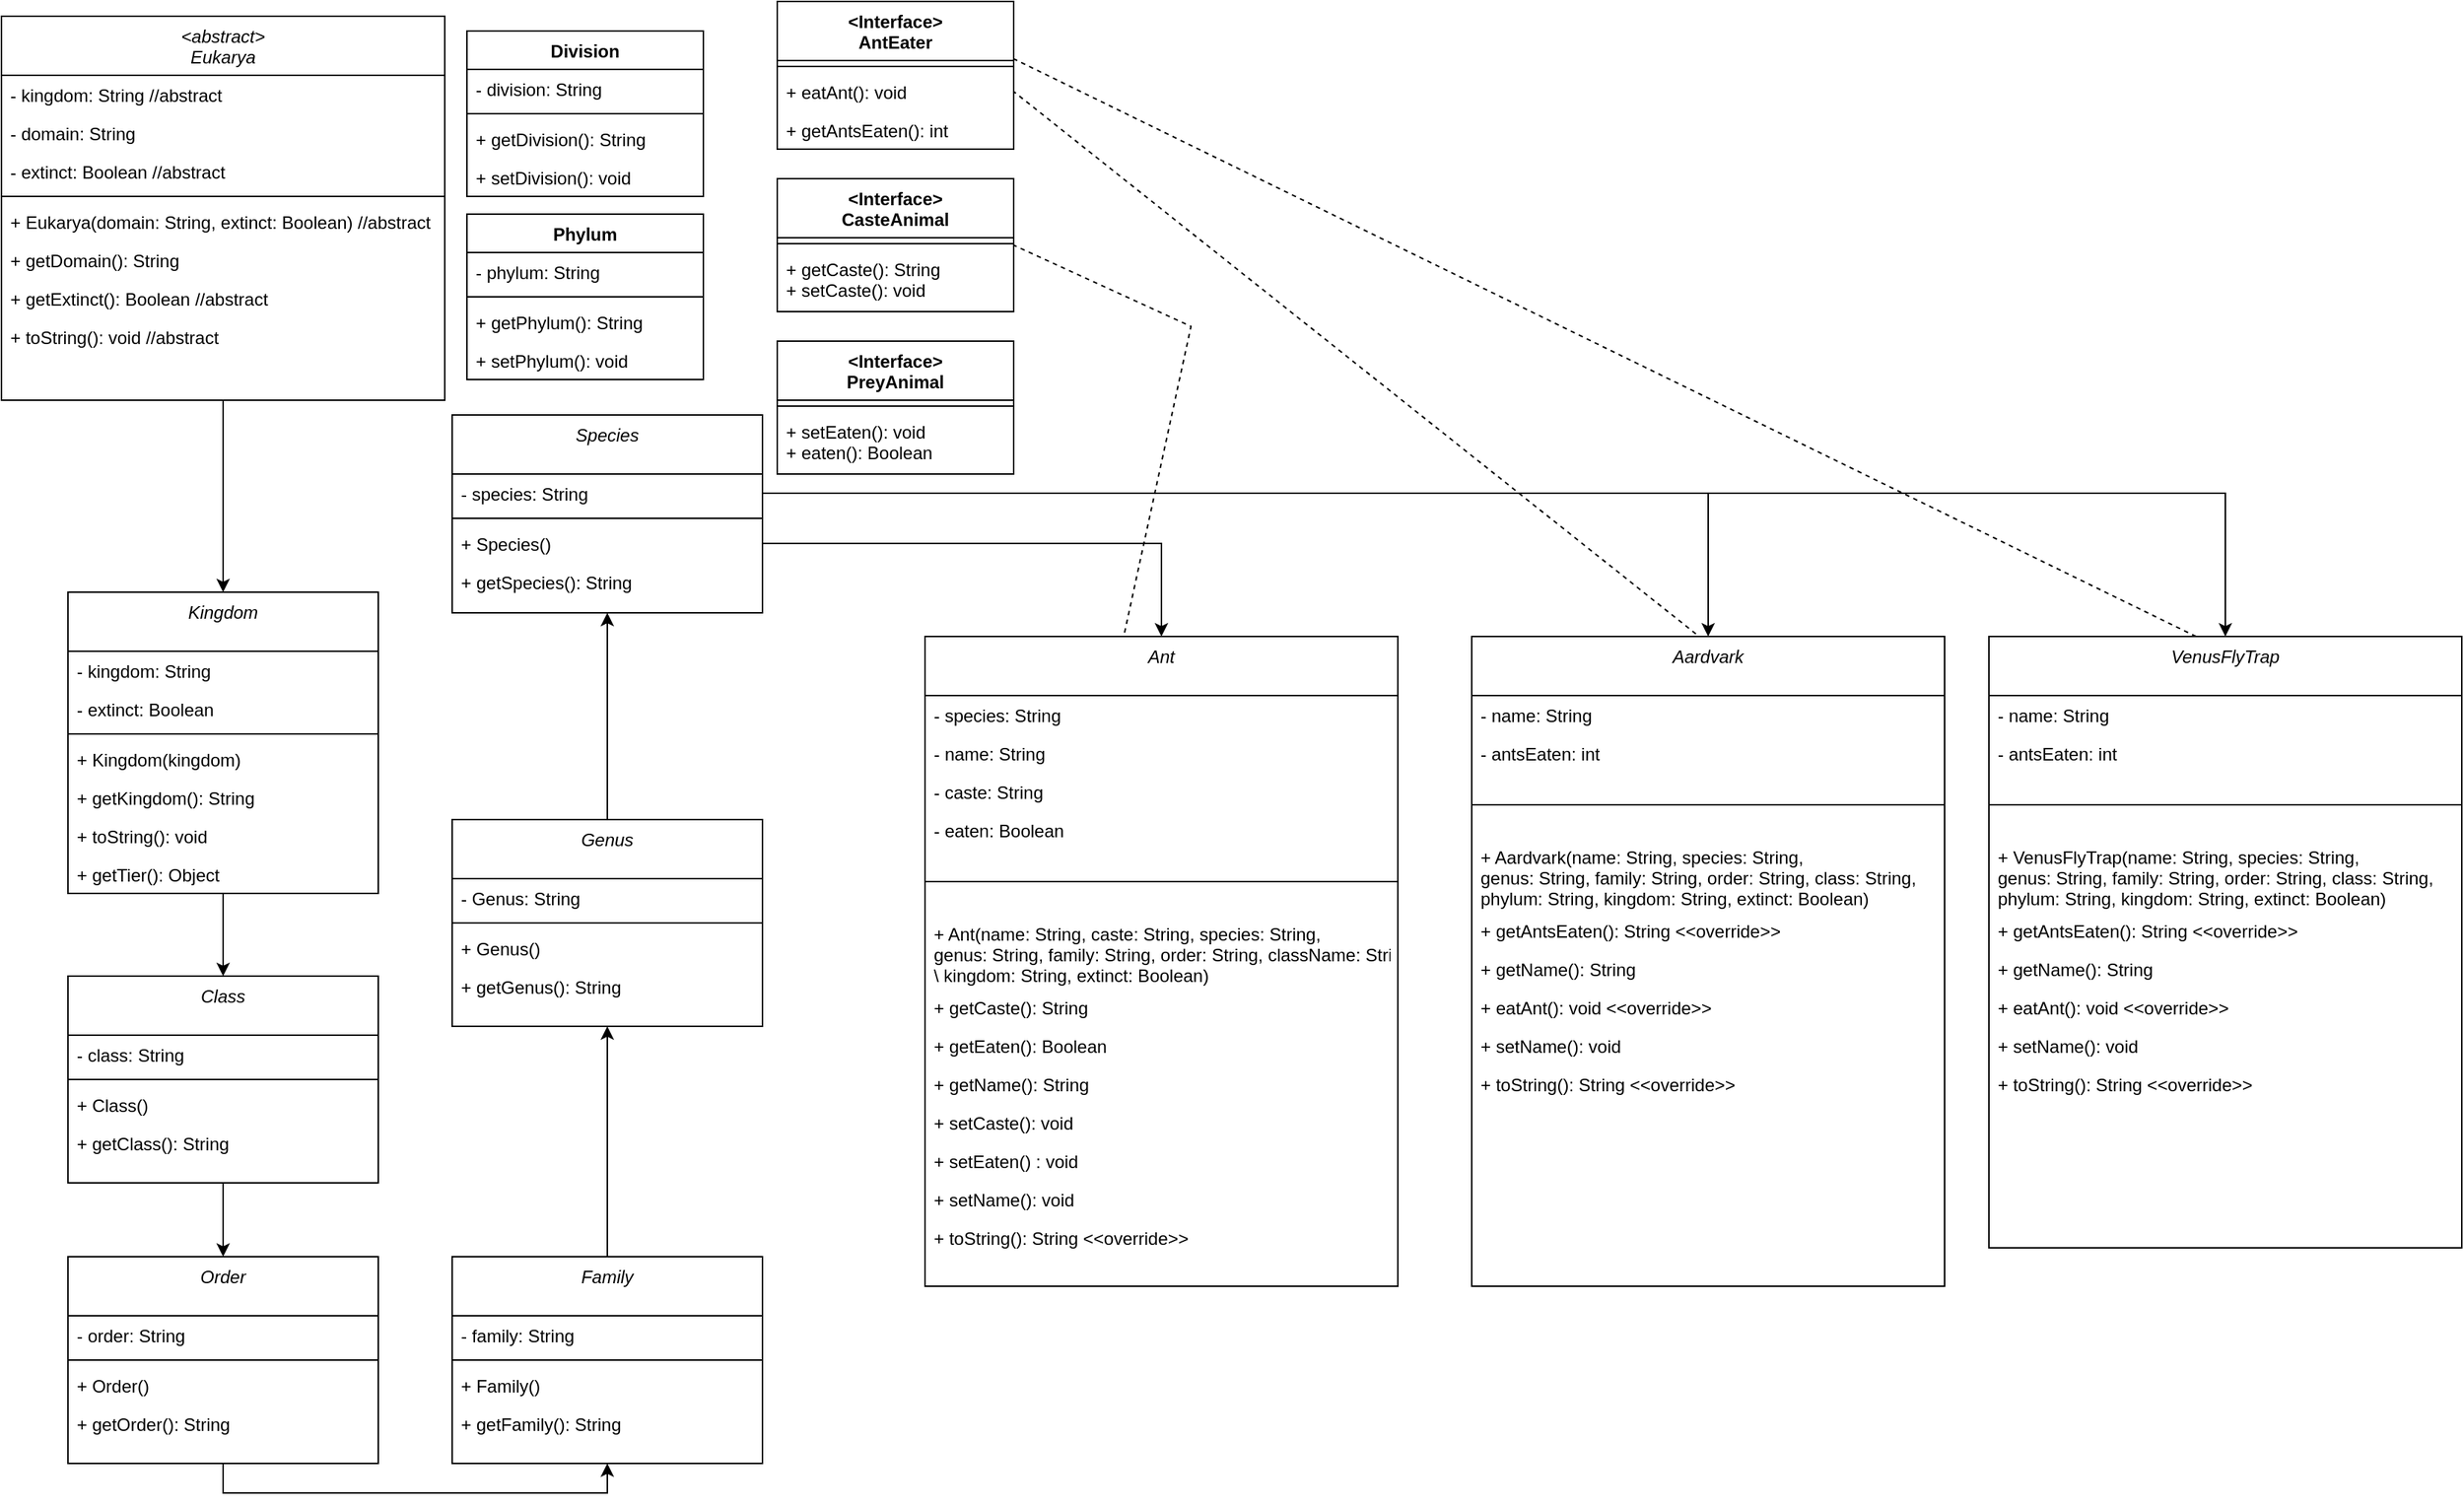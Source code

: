 <mxfile version="24.7.8">
  <diagram id="C5RBs43oDa-KdzZeNtuy" name="Page-1">
    <mxGraphModel dx="2369" dy="1069" grid="1" gridSize="1" guides="1" tooltips="1" connect="1" arrows="1" fold="1" page="1" pageScale="1" pageWidth="827" pageHeight="1169" math="0" shadow="0">
      <root>
        <mxCell id="WIyWlLk6GJQsqaUBKTNV-0" />
        <mxCell id="WIyWlLk6GJQsqaUBKTNV-1" parent="WIyWlLk6GJQsqaUBKTNV-0" />
        <mxCell id="qfs21I6iocScvUOpKB2_-18" style="edgeStyle=orthogonalEdgeStyle;rounded=0;orthogonalLoop=1;jettySize=auto;html=1;exitX=0.5;exitY=1;exitDx=0;exitDy=0;" parent="WIyWlLk6GJQsqaUBKTNV-1" source="zkfFHV4jXpPFQw0GAbJ--0" target="qfs21I6iocScvUOpKB2_-11" edge="1">
          <mxGeometry relative="1" as="geometry" />
        </mxCell>
        <mxCell id="zkfFHV4jXpPFQw0GAbJ--0" value="&lt;abstract&gt;&#xa;Eukarya" style="swimlane;fontStyle=2;align=center;verticalAlign=top;childLayout=stackLayout;horizontal=1;startSize=40;horizontalStack=0;resizeParent=1;resizeLast=0;collapsible=1;marginBottom=0;rounded=0;shadow=0;strokeWidth=1;" parent="WIyWlLk6GJQsqaUBKTNV-1" vertex="1">
          <mxGeometry x="175" y="70" width="300" height="260" as="geometry">
            <mxRectangle x="230" y="140" width="160" height="26" as="alternateBounds" />
          </mxGeometry>
        </mxCell>
        <mxCell id="zkfFHV4jXpPFQw0GAbJ--1" value="- kingdom: String //abstract" style="text;align=left;verticalAlign=top;spacingLeft=4;spacingRight=4;overflow=hidden;rotatable=0;points=[[0,0.5],[1,0.5]];portConstraint=eastwest;" parent="zkfFHV4jXpPFQw0GAbJ--0" vertex="1">
          <mxGeometry y="40" width="300" height="26" as="geometry" />
        </mxCell>
        <mxCell id="zkfFHV4jXpPFQw0GAbJ--2" value="- domain: String " style="text;align=left;verticalAlign=top;spacingLeft=4;spacingRight=4;overflow=hidden;rotatable=0;points=[[0,0.5],[1,0.5]];portConstraint=eastwest;rounded=0;shadow=0;html=0;" parent="zkfFHV4jXpPFQw0GAbJ--0" vertex="1">
          <mxGeometry y="66" width="300" height="26" as="geometry" />
        </mxCell>
        <mxCell id="qfs21I6iocScvUOpKB2_-19" value="- extinct: Boolean //abstract" style="text;align=left;verticalAlign=top;spacingLeft=4;spacingRight=4;overflow=hidden;rotatable=0;points=[[0,0.5],[1,0.5]];portConstraint=eastwest;rounded=0;shadow=0;html=0;" parent="zkfFHV4jXpPFQw0GAbJ--0" vertex="1">
          <mxGeometry y="92" width="300" height="26" as="geometry" />
        </mxCell>
        <mxCell id="zkfFHV4jXpPFQw0GAbJ--4" value="" style="line;html=1;strokeWidth=1;align=left;verticalAlign=middle;spacingTop=-1;spacingLeft=3;spacingRight=3;rotatable=0;labelPosition=right;points=[];portConstraint=eastwest;" parent="zkfFHV4jXpPFQw0GAbJ--0" vertex="1">
          <mxGeometry y="118" width="300" height="8" as="geometry" />
        </mxCell>
        <mxCell id="zkfFHV4jXpPFQw0GAbJ--5" value="+ Eukarya(domain: String, extinct: Boolean) //abstract" style="text;align=left;verticalAlign=top;spacingLeft=4;spacingRight=4;overflow=hidden;rotatable=0;points=[[0,0.5],[1,0.5]];portConstraint=eastwest;" parent="zkfFHV4jXpPFQw0GAbJ--0" vertex="1">
          <mxGeometry y="126" width="300" height="26" as="geometry" />
        </mxCell>
        <mxCell id="qfs21I6iocScvUOpKB2_-5" value="+ getDomain(): String" style="text;align=left;verticalAlign=top;spacingLeft=4;spacingRight=4;overflow=hidden;rotatable=0;points=[[0,0.5],[1,0.5]];portConstraint=eastwest;" parent="zkfFHV4jXpPFQw0GAbJ--0" vertex="1">
          <mxGeometry y="152" width="300" height="26" as="geometry" />
        </mxCell>
        <mxCell id="qfs21I6iocScvUOpKB2_-20" value="+ getExtinct(): Boolean //abstract" style="text;align=left;verticalAlign=top;spacingLeft=4;spacingRight=4;overflow=hidden;rotatable=0;points=[[0,0.5],[1,0.5]];portConstraint=eastwest;" parent="zkfFHV4jXpPFQw0GAbJ--0" vertex="1">
          <mxGeometry y="178" width="300" height="26" as="geometry" />
        </mxCell>
        <mxCell id="qfs21I6iocScvUOpKB2_-21" value="+ toString(): void //abstract" style="text;align=left;verticalAlign=top;spacingLeft=4;spacingRight=4;overflow=hidden;rotatable=0;points=[[0,0.5],[1,0.5]];portConstraint=eastwest;" parent="zkfFHV4jXpPFQw0GAbJ--0" vertex="1">
          <mxGeometry y="204" width="300" height="26" as="geometry" />
        </mxCell>
        <mxCell id="qfs21I6iocScvUOpKB2_-0" value="Division" style="swimlane;fontStyle=1;align=center;verticalAlign=top;childLayout=stackLayout;horizontal=1;startSize=26;horizontalStack=0;resizeParent=1;resizeParentMax=0;resizeLast=0;collapsible=1;marginBottom=0;whiteSpace=wrap;html=1;" parent="WIyWlLk6GJQsqaUBKTNV-1" vertex="1">
          <mxGeometry x="490" y="80" width="160" height="112" as="geometry" />
        </mxCell>
        <mxCell id="qfs21I6iocScvUOpKB2_-1" value="- division: String" style="text;strokeColor=none;fillColor=none;align=left;verticalAlign=top;spacingLeft=4;spacingRight=4;overflow=hidden;rotatable=0;points=[[0,0.5],[1,0.5]];portConstraint=eastwest;whiteSpace=wrap;html=1;" parent="qfs21I6iocScvUOpKB2_-0" vertex="1">
          <mxGeometry y="26" width="160" height="26" as="geometry" />
        </mxCell>
        <mxCell id="qfs21I6iocScvUOpKB2_-2" value="" style="line;strokeWidth=1;fillColor=none;align=left;verticalAlign=middle;spacingTop=-1;spacingLeft=3;spacingRight=3;rotatable=0;labelPosition=right;points=[];portConstraint=eastwest;strokeColor=inherit;" parent="qfs21I6iocScvUOpKB2_-0" vertex="1">
          <mxGeometry y="52" width="160" height="8" as="geometry" />
        </mxCell>
        <mxCell id="qfs21I6iocScvUOpKB2_-3" value="+ getDivision(): String" style="text;strokeColor=none;fillColor=none;align=left;verticalAlign=top;spacingLeft=4;spacingRight=4;overflow=hidden;rotatable=0;points=[[0,0.5],[1,0.5]];portConstraint=eastwest;whiteSpace=wrap;html=1;" parent="qfs21I6iocScvUOpKB2_-0" vertex="1">
          <mxGeometry y="60" width="160" height="26" as="geometry" />
        </mxCell>
        <mxCell id="vSyH-KOjTN5N9mYft-qb-4" value="+ setDivision(): void" style="text;strokeColor=none;fillColor=none;align=left;verticalAlign=top;spacingLeft=4;spacingRight=4;overflow=hidden;rotatable=0;points=[[0,0.5],[1,0.5]];portConstraint=eastwest;whiteSpace=wrap;html=1;" vertex="1" parent="qfs21I6iocScvUOpKB2_-0">
          <mxGeometry y="86" width="160" height="26" as="geometry" />
        </mxCell>
        <mxCell id="qfs21I6iocScvUOpKB2_-6" value="Phylum" style="swimlane;fontStyle=1;align=center;verticalAlign=top;childLayout=stackLayout;horizontal=1;startSize=26;horizontalStack=0;resizeParent=1;resizeParentMax=0;resizeLast=0;collapsible=1;marginBottom=0;whiteSpace=wrap;html=1;" parent="WIyWlLk6GJQsqaUBKTNV-1" vertex="1">
          <mxGeometry x="490" y="204" width="160" height="112" as="geometry" />
        </mxCell>
        <mxCell id="qfs21I6iocScvUOpKB2_-7" value="- phylum: String" style="text;strokeColor=none;fillColor=none;align=left;verticalAlign=top;spacingLeft=4;spacingRight=4;overflow=hidden;rotatable=0;points=[[0,0.5],[1,0.5]];portConstraint=eastwest;whiteSpace=wrap;html=1;" parent="qfs21I6iocScvUOpKB2_-6" vertex="1">
          <mxGeometry y="26" width="160" height="26" as="geometry" />
        </mxCell>
        <mxCell id="qfs21I6iocScvUOpKB2_-8" value="" style="line;strokeWidth=1;fillColor=none;align=left;verticalAlign=middle;spacingTop=-1;spacingLeft=3;spacingRight=3;rotatable=0;labelPosition=right;points=[];portConstraint=eastwest;strokeColor=inherit;" parent="qfs21I6iocScvUOpKB2_-6" vertex="1">
          <mxGeometry y="52" width="160" height="8" as="geometry" />
        </mxCell>
        <mxCell id="qfs21I6iocScvUOpKB2_-9" value="+ getPhylum(): String" style="text;strokeColor=none;fillColor=none;align=left;verticalAlign=top;spacingLeft=4;spacingRight=4;overflow=hidden;rotatable=0;points=[[0,0.5],[1,0.5]];portConstraint=eastwest;whiteSpace=wrap;html=1;" parent="qfs21I6iocScvUOpKB2_-6" vertex="1">
          <mxGeometry y="60" width="160" height="26" as="geometry" />
        </mxCell>
        <mxCell id="vSyH-KOjTN5N9mYft-qb-5" value="+ setPhylum(): void" style="text;strokeColor=none;fillColor=none;align=left;verticalAlign=top;spacingLeft=4;spacingRight=4;overflow=hidden;rotatable=0;points=[[0,0.5],[1,0.5]];portConstraint=eastwest;whiteSpace=wrap;html=1;" vertex="1" parent="qfs21I6iocScvUOpKB2_-6">
          <mxGeometry y="86" width="160" height="26" as="geometry" />
        </mxCell>
        <mxCell id="qfs21I6iocScvUOpKB2_-141" style="edgeStyle=orthogonalEdgeStyle;rounded=0;orthogonalLoop=1;jettySize=auto;html=1;" parent="WIyWlLk6GJQsqaUBKTNV-1" source="qfs21I6iocScvUOpKB2_-11" target="qfs21I6iocScvUOpKB2_-32" edge="1">
          <mxGeometry relative="1" as="geometry" />
        </mxCell>
        <mxCell id="qfs21I6iocScvUOpKB2_-11" value="Kingdom" style="swimlane;fontStyle=2;align=center;verticalAlign=top;childLayout=stackLayout;horizontal=1;startSize=40;horizontalStack=0;resizeParent=1;resizeLast=0;collapsible=1;marginBottom=0;rounded=0;shadow=0;strokeWidth=1;" parent="WIyWlLk6GJQsqaUBKTNV-1" vertex="1">
          <mxGeometry x="220" y="460" width="210" height="204" as="geometry">
            <mxRectangle x="230" y="140" width="160" height="26" as="alternateBounds" />
          </mxGeometry>
        </mxCell>
        <mxCell id="qfs21I6iocScvUOpKB2_-12" value="- kingdom: String" style="text;align=left;verticalAlign=top;spacingLeft=4;spacingRight=4;overflow=hidden;rotatable=0;points=[[0,0.5],[1,0.5]];portConstraint=eastwest;" parent="qfs21I6iocScvUOpKB2_-11" vertex="1">
          <mxGeometry y="40" width="210" height="26" as="geometry" />
        </mxCell>
        <mxCell id="qfs21I6iocScvUOpKB2_-13" value="- extinct: Boolean" style="text;align=left;verticalAlign=top;spacingLeft=4;spacingRight=4;overflow=hidden;rotatable=0;points=[[0,0.5],[1,0.5]];portConstraint=eastwest;rounded=0;shadow=0;html=0;" parent="qfs21I6iocScvUOpKB2_-11" vertex="1">
          <mxGeometry y="66" width="210" height="26" as="geometry" />
        </mxCell>
        <mxCell id="qfs21I6iocScvUOpKB2_-14" value="" style="line;html=1;strokeWidth=1;align=left;verticalAlign=middle;spacingTop=-1;spacingLeft=3;spacingRight=3;rotatable=0;labelPosition=right;points=[];portConstraint=eastwest;" parent="qfs21I6iocScvUOpKB2_-11" vertex="1">
          <mxGeometry y="92" width="210" height="8" as="geometry" />
        </mxCell>
        <mxCell id="qfs21I6iocScvUOpKB2_-15" value="+ Kingdom(kingdom)" style="text;align=left;verticalAlign=top;spacingLeft=4;spacingRight=4;overflow=hidden;rotatable=0;points=[[0,0.5],[1,0.5]];portConstraint=eastwest;" parent="qfs21I6iocScvUOpKB2_-11" vertex="1">
          <mxGeometry y="100" width="210" height="26" as="geometry" />
        </mxCell>
        <mxCell id="qfs21I6iocScvUOpKB2_-16" value="+ getKingdom(): String " style="text;align=left;verticalAlign=top;spacingLeft=4;spacingRight=4;overflow=hidden;rotatable=0;points=[[0,0.5],[1,0.5]];portConstraint=eastwest;" parent="qfs21I6iocScvUOpKB2_-11" vertex="1">
          <mxGeometry y="126" width="210" height="26" as="geometry" />
        </mxCell>
        <mxCell id="qfs21I6iocScvUOpKB2_-22" value="+ toString(): void " style="text;align=left;verticalAlign=top;spacingLeft=4;spacingRight=4;overflow=hidden;rotatable=0;points=[[0,0.5],[1,0.5]];portConstraint=eastwest;" parent="qfs21I6iocScvUOpKB2_-11" vertex="1">
          <mxGeometry y="152" width="210" height="26" as="geometry" />
        </mxCell>
        <mxCell id="vSyH-KOjTN5N9mYft-qb-3" value="+ getTier(): Object" style="text;align=left;verticalAlign=top;spacingLeft=4;spacingRight=4;overflow=hidden;rotatable=0;points=[[0,0.5],[1,0.5]];portConstraint=eastwest;" vertex="1" parent="qfs21I6iocScvUOpKB2_-11">
          <mxGeometry y="178" width="210" height="26" as="geometry" />
        </mxCell>
        <mxCell id="qfs21I6iocScvUOpKB2_-142" style="edgeStyle=orthogonalEdgeStyle;rounded=0;orthogonalLoop=1;jettySize=auto;html=1;" parent="WIyWlLk6GJQsqaUBKTNV-1" source="qfs21I6iocScvUOpKB2_-32" target="qfs21I6iocScvUOpKB2_-38" edge="1">
          <mxGeometry relative="1" as="geometry" />
        </mxCell>
        <mxCell id="qfs21I6iocScvUOpKB2_-32" value="Class" style="swimlane;fontStyle=2;align=center;verticalAlign=top;childLayout=stackLayout;horizontal=1;startSize=40;horizontalStack=0;resizeParent=1;resizeLast=0;collapsible=1;marginBottom=0;rounded=0;shadow=0;strokeWidth=1;" parent="WIyWlLk6GJQsqaUBKTNV-1" vertex="1">
          <mxGeometry x="220" y="720" width="210" height="140" as="geometry">
            <mxRectangle x="230" y="140" width="160" height="26" as="alternateBounds" />
          </mxGeometry>
        </mxCell>
        <mxCell id="qfs21I6iocScvUOpKB2_-33" value="- class: String" style="text;align=left;verticalAlign=top;spacingLeft=4;spacingRight=4;overflow=hidden;rotatable=0;points=[[0,0.5],[1,0.5]];portConstraint=eastwest;" parent="qfs21I6iocScvUOpKB2_-32" vertex="1">
          <mxGeometry y="40" width="210" height="26" as="geometry" />
        </mxCell>
        <mxCell id="qfs21I6iocScvUOpKB2_-34" value="" style="line;html=1;strokeWidth=1;align=left;verticalAlign=middle;spacingTop=-1;spacingLeft=3;spacingRight=3;rotatable=0;labelPosition=right;points=[];portConstraint=eastwest;" parent="qfs21I6iocScvUOpKB2_-32" vertex="1">
          <mxGeometry y="66" width="210" height="8" as="geometry" />
        </mxCell>
        <mxCell id="qfs21I6iocScvUOpKB2_-35" value="+ Class()" style="text;align=left;verticalAlign=top;spacingLeft=4;spacingRight=4;overflow=hidden;rotatable=0;points=[[0,0.5],[1,0.5]];portConstraint=eastwest;" parent="qfs21I6iocScvUOpKB2_-32" vertex="1">
          <mxGeometry y="74" width="210" height="26" as="geometry" />
        </mxCell>
        <mxCell id="qfs21I6iocScvUOpKB2_-36" value="+ getClass(): String " style="text;align=left;verticalAlign=top;spacingLeft=4;spacingRight=4;overflow=hidden;rotatable=0;points=[[0,0.5],[1,0.5]];portConstraint=eastwest;" parent="qfs21I6iocScvUOpKB2_-32" vertex="1">
          <mxGeometry y="100" width="210" height="26" as="geometry" />
        </mxCell>
        <mxCell id="qfs21I6iocScvUOpKB2_-143" style="edgeStyle=orthogonalEdgeStyle;rounded=0;orthogonalLoop=1;jettySize=auto;html=1;entryX=0.5;entryY=1;entryDx=0;entryDy=0;" parent="WIyWlLk6GJQsqaUBKTNV-1" source="qfs21I6iocScvUOpKB2_-38" target="qfs21I6iocScvUOpKB2_-44" edge="1">
          <mxGeometry relative="1" as="geometry">
            <Array as="points">
              <mxPoint x="325" y="1070" />
              <mxPoint x="585" y="1070" />
            </Array>
          </mxGeometry>
        </mxCell>
        <mxCell id="qfs21I6iocScvUOpKB2_-38" value="Order" style="swimlane;fontStyle=2;align=center;verticalAlign=top;childLayout=stackLayout;horizontal=1;startSize=40;horizontalStack=0;resizeParent=1;resizeLast=0;collapsible=1;marginBottom=0;rounded=0;shadow=0;strokeWidth=1;" parent="WIyWlLk6GJQsqaUBKTNV-1" vertex="1">
          <mxGeometry x="220" y="910" width="210" height="140" as="geometry">
            <mxRectangle x="230" y="140" width="160" height="26" as="alternateBounds" />
          </mxGeometry>
        </mxCell>
        <mxCell id="qfs21I6iocScvUOpKB2_-39" value="- order: String" style="text;align=left;verticalAlign=top;spacingLeft=4;spacingRight=4;overflow=hidden;rotatable=0;points=[[0,0.5],[1,0.5]];portConstraint=eastwest;" parent="qfs21I6iocScvUOpKB2_-38" vertex="1">
          <mxGeometry y="40" width="210" height="26" as="geometry" />
        </mxCell>
        <mxCell id="qfs21I6iocScvUOpKB2_-40" value="" style="line;html=1;strokeWidth=1;align=left;verticalAlign=middle;spacingTop=-1;spacingLeft=3;spacingRight=3;rotatable=0;labelPosition=right;points=[];portConstraint=eastwest;" parent="qfs21I6iocScvUOpKB2_-38" vertex="1">
          <mxGeometry y="66" width="210" height="8" as="geometry" />
        </mxCell>
        <mxCell id="qfs21I6iocScvUOpKB2_-41" value="+ Order()" style="text;align=left;verticalAlign=top;spacingLeft=4;spacingRight=4;overflow=hidden;rotatable=0;points=[[0,0.5],[1,0.5]];portConstraint=eastwest;" parent="qfs21I6iocScvUOpKB2_-38" vertex="1">
          <mxGeometry y="74" width="210" height="26" as="geometry" />
        </mxCell>
        <mxCell id="qfs21I6iocScvUOpKB2_-42" value="+ getOrder(): String " style="text;align=left;verticalAlign=top;spacingLeft=4;spacingRight=4;overflow=hidden;rotatable=0;points=[[0,0.5],[1,0.5]];portConstraint=eastwest;" parent="qfs21I6iocScvUOpKB2_-38" vertex="1">
          <mxGeometry y="100" width="210" height="26" as="geometry" />
        </mxCell>
        <mxCell id="qfs21I6iocScvUOpKB2_-66" style="edgeStyle=orthogonalEdgeStyle;rounded=0;orthogonalLoop=1;jettySize=auto;html=1;entryX=0.5;entryY=1;entryDx=0;entryDy=0;" parent="WIyWlLk6GJQsqaUBKTNV-1" source="qfs21I6iocScvUOpKB2_-44" target="qfs21I6iocScvUOpKB2_-50" edge="1">
          <mxGeometry relative="1" as="geometry" />
        </mxCell>
        <mxCell id="qfs21I6iocScvUOpKB2_-44" value="Family" style="swimlane;fontStyle=2;align=center;verticalAlign=top;childLayout=stackLayout;horizontal=1;startSize=40;horizontalStack=0;resizeParent=1;resizeLast=0;collapsible=1;marginBottom=0;rounded=0;shadow=0;strokeWidth=1;" parent="WIyWlLk6GJQsqaUBKTNV-1" vertex="1">
          <mxGeometry x="480" y="910" width="210" height="140" as="geometry">
            <mxRectangle x="230" y="140" width="160" height="26" as="alternateBounds" />
          </mxGeometry>
        </mxCell>
        <mxCell id="qfs21I6iocScvUOpKB2_-45" value="- family: String" style="text;align=left;verticalAlign=top;spacingLeft=4;spacingRight=4;overflow=hidden;rotatable=0;points=[[0,0.5],[1,0.5]];portConstraint=eastwest;" parent="qfs21I6iocScvUOpKB2_-44" vertex="1">
          <mxGeometry y="40" width="210" height="26" as="geometry" />
        </mxCell>
        <mxCell id="qfs21I6iocScvUOpKB2_-46" value="" style="line;html=1;strokeWidth=1;align=left;verticalAlign=middle;spacingTop=-1;spacingLeft=3;spacingRight=3;rotatable=0;labelPosition=right;points=[];portConstraint=eastwest;" parent="qfs21I6iocScvUOpKB2_-44" vertex="1">
          <mxGeometry y="66" width="210" height="8" as="geometry" />
        </mxCell>
        <mxCell id="qfs21I6iocScvUOpKB2_-47" value="+ Family()" style="text;align=left;verticalAlign=top;spacingLeft=4;spacingRight=4;overflow=hidden;rotatable=0;points=[[0,0.5],[1,0.5]];portConstraint=eastwest;" parent="qfs21I6iocScvUOpKB2_-44" vertex="1">
          <mxGeometry y="74" width="210" height="26" as="geometry" />
        </mxCell>
        <mxCell id="qfs21I6iocScvUOpKB2_-48" value="+ getFamily(): String " style="text;align=left;verticalAlign=top;spacingLeft=4;spacingRight=4;overflow=hidden;rotatable=0;points=[[0,0.5],[1,0.5]];portConstraint=eastwest;" parent="qfs21I6iocScvUOpKB2_-44" vertex="1">
          <mxGeometry y="100" width="210" height="26" as="geometry" />
        </mxCell>
        <mxCell id="qfs21I6iocScvUOpKB2_-50" value="Genus" style="swimlane;fontStyle=2;align=center;verticalAlign=top;childLayout=stackLayout;horizontal=1;startSize=40;horizontalStack=0;resizeParent=1;resizeLast=0;collapsible=1;marginBottom=0;rounded=0;shadow=0;strokeWidth=1;" parent="WIyWlLk6GJQsqaUBKTNV-1" vertex="1">
          <mxGeometry x="480" y="614" width="210" height="140" as="geometry">
            <mxRectangle x="230" y="140" width="160" height="26" as="alternateBounds" />
          </mxGeometry>
        </mxCell>
        <mxCell id="qfs21I6iocScvUOpKB2_-51" value="- Genus: String" style="text;align=left;verticalAlign=top;spacingLeft=4;spacingRight=4;overflow=hidden;rotatable=0;points=[[0,0.5],[1,0.5]];portConstraint=eastwest;" parent="qfs21I6iocScvUOpKB2_-50" vertex="1">
          <mxGeometry y="40" width="210" height="26" as="geometry" />
        </mxCell>
        <mxCell id="qfs21I6iocScvUOpKB2_-52" value="" style="line;html=1;strokeWidth=1;align=left;verticalAlign=middle;spacingTop=-1;spacingLeft=3;spacingRight=3;rotatable=0;labelPosition=right;points=[];portConstraint=eastwest;" parent="qfs21I6iocScvUOpKB2_-50" vertex="1">
          <mxGeometry y="66" width="210" height="8" as="geometry" />
        </mxCell>
        <mxCell id="qfs21I6iocScvUOpKB2_-53" value="+ Genus()" style="text;align=left;verticalAlign=top;spacingLeft=4;spacingRight=4;overflow=hidden;rotatable=0;points=[[0,0.5],[1,0.5]];portConstraint=eastwest;" parent="qfs21I6iocScvUOpKB2_-50" vertex="1">
          <mxGeometry y="74" width="210" height="26" as="geometry" />
        </mxCell>
        <mxCell id="qfs21I6iocScvUOpKB2_-54" value="+ getGenus(): String " style="text;align=left;verticalAlign=top;spacingLeft=4;spacingRight=4;overflow=hidden;rotatable=0;points=[[0,0.5],[1,0.5]];portConstraint=eastwest;" parent="qfs21I6iocScvUOpKB2_-50" vertex="1">
          <mxGeometry y="100" width="210" height="26" as="geometry" />
        </mxCell>
        <mxCell id="qfs21I6iocScvUOpKB2_-56" value="Species" style="swimlane;fontStyle=2;align=center;verticalAlign=top;childLayout=stackLayout;horizontal=1;startSize=40;horizontalStack=0;resizeParent=1;resizeLast=0;collapsible=1;marginBottom=0;rounded=0;shadow=0;strokeWidth=1;" parent="WIyWlLk6GJQsqaUBKTNV-1" vertex="1">
          <mxGeometry x="480" y="340" width="210" height="134" as="geometry">
            <mxRectangle x="230" y="140" width="160" height="26" as="alternateBounds" />
          </mxGeometry>
        </mxCell>
        <mxCell id="qfs21I6iocScvUOpKB2_-57" value="- species: String" style="text;align=left;verticalAlign=top;spacingLeft=4;spacingRight=4;overflow=hidden;rotatable=0;points=[[0,0.5],[1,0.5]];portConstraint=eastwest;" parent="qfs21I6iocScvUOpKB2_-56" vertex="1">
          <mxGeometry y="40" width="210" height="26" as="geometry" />
        </mxCell>
        <mxCell id="qfs21I6iocScvUOpKB2_-58" value="" style="line;html=1;strokeWidth=1;align=left;verticalAlign=middle;spacingTop=-1;spacingLeft=3;spacingRight=3;rotatable=0;labelPosition=right;points=[];portConstraint=eastwest;" parent="qfs21I6iocScvUOpKB2_-56" vertex="1">
          <mxGeometry y="66" width="210" height="8" as="geometry" />
        </mxCell>
        <mxCell id="qfs21I6iocScvUOpKB2_-59" value="+ Species()" style="text;align=left;verticalAlign=top;spacingLeft=4;spacingRight=4;overflow=hidden;rotatable=0;points=[[0,0.5],[1,0.5]];portConstraint=eastwest;" parent="qfs21I6iocScvUOpKB2_-56" vertex="1">
          <mxGeometry y="74" width="210" height="26" as="geometry" />
        </mxCell>
        <mxCell id="qfs21I6iocScvUOpKB2_-60" value="+ getSpecies(): String " style="text;align=left;verticalAlign=top;spacingLeft=4;spacingRight=4;overflow=hidden;rotatable=0;points=[[0,0.5],[1,0.5]];portConstraint=eastwest;" parent="qfs21I6iocScvUOpKB2_-56" vertex="1">
          <mxGeometry y="100" width="210" height="26" as="geometry" />
        </mxCell>
        <mxCell id="qfs21I6iocScvUOpKB2_-68" style="edgeStyle=orthogonalEdgeStyle;rounded=0;orthogonalLoop=1;jettySize=auto;html=1;entryX=0.5;entryY=1;entryDx=0;entryDy=0;" parent="WIyWlLk6GJQsqaUBKTNV-1" source="qfs21I6iocScvUOpKB2_-50" target="qfs21I6iocScvUOpKB2_-56" edge="1">
          <mxGeometry relative="1" as="geometry">
            <mxPoint x="615.42" y="478.156" as="targetPoint" />
          </mxGeometry>
        </mxCell>
        <mxCell id="qfs21I6iocScvUOpKB2_-71" value="Ant" style="swimlane;fontStyle=2;align=center;verticalAlign=top;childLayout=stackLayout;horizontal=1;startSize=40;horizontalStack=0;resizeParent=1;resizeLast=0;collapsible=1;marginBottom=0;rounded=0;shadow=0;strokeWidth=1;" parent="WIyWlLk6GJQsqaUBKTNV-1" vertex="1">
          <mxGeometry x="800" y="490" width="320" height="440" as="geometry">
            <mxRectangle x="230" y="140" width="160" height="26" as="alternateBounds" />
          </mxGeometry>
        </mxCell>
        <mxCell id="qfs21I6iocScvUOpKB2_-72" value="- species: String" style="text;align=left;verticalAlign=top;spacingLeft=4;spacingRight=4;overflow=hidden;rotatable=0;points=[[0,0.5],[1,0.5]];portConstraint=eastwest;" parent="qfs21I6iocScvUOpKB2_-71" vertex="1">
          <mxGeometry y="40" width="320" height="26" as="geometry" />
        </mxCell>
        <mxCell id="qfs21I6iocScvUOpKB2_-90" value="- name: String" style="text;align=left;verticalAlign=top;spacingLeft=4;spacingRight=4;overflow=hidden;rotatable=0;points=[[0,0.5],[1,0.5]];portConstraint=eastwest;" parent="qfs21I6iocScvUOpKB2_-71" vertex="1">
          <mxGeometry y="66" width="320" height="26" as="geometry" />
        </mxCell>
        <mxCell id="qfs21I6iocScvUOpKB2_-99" value="- caste: String" style="text;align=left;verticalAlign=top;spacingLeft=4;spacingRight=4;overflow=hidden;rotatable=0;points=[[0,0.5],[1,0.5]];portConstraint=eastwest;" parent="qfs21I6iocScvUOpKB2_-71" vertex="1">
          <mxGeometry y="92" width="320" height="26" as="geometry" />
        </mxCell>
        <mxCell id="qfs21I6iocScvUOpKB2_-89" value="- eaten: Boolean" style="text;align=left;verticalAlign=top;spacingLeft=4;spacingRight=4;overflow=hidden;rotatable=0;points=[[0,0.5],[1,0.5]];portConstraint=eastwest;" parent="qfs21I6iocScvUOpKB2_-71" vertex="1">
          <mxGeometry y="118" width="320" height="26" as="geometry" />
        </mxCell>
        <mxCell id="qfs21I6iocScvUOpKB2_-73" value="" style="line;html=1;strokeWidth=1;align=left;verticalAlign=middle;spacingTop=-1;spacingLeft=3;spacingRight=3;rotatable=0;labelPosition=right;points=[];portConstraint=eastwest;" parent="qfs21I6iocScvUOpKB2_-71" vertex="1">
          <mxGeometry y="144" width="320" height="44" as="geometry" />
        </mxCell>
        <mxCell id="qfs21I6iocScvUOpKB2_-86" value="+ Ant(name: String, caste: String, species: String, &#xa;genus: String, family: String, order: String, className: String,&#xa;\ kingdom: String, extinct: Boolean)" style="text;align=left;verticalAlign=top;spacingLeft=4;spacingRight=4;overflow=hidden;rotatable=0;points=[[0,0.5],[1,0.5]];portConstraint=eastwest;" parent="qfs21I6iocScvUOpKB2_-71" vertex="1">
          <mxGeometry y="188" width="320" height="50" as="geometry" />
        </mxCell>
        <mxCell id="qfs21I6iocScvUOpKB2_-88" value="+ getCaste(): String" style="text;align=left;verticalAlign=top;spacingLeft=4;spacingRight=4;overflow=hidden;rotatable=0;points=[[0,0.5],[1,0.5]];portConstraint=eastwest;" parent="qfs21I6iocScvUOpKB2_-71" vertex="1">
          <mxGeometry y="238" width="320" height="26" as="geometry" />
        </mxCell>
        <mxCell id="qfs21I6iocScvUOpKB2_-100" value="+ getEaten(): Boolean" style="text;align=left;verticalAlign=top;spacingLeft=4;spacingRight=4;overflow=hidden;rotatable=0;points=[[0,0.5],[1,0.5]];portConstraint=eastwest;" parent="qfs21I6iocScvUOpKB2_-71" vertex="1">
          <mxGeometry y="264" width="320" height="26" as="geometry" />
        </mxCell>
        <mxCell id="qfs21I6iocScvUOpKB2_-101" value="+ getName(): String" style="text;align=left;verticalAlign=top;spacingLeft=4;spacingRight=4;overflow=hidden;rotatable=0;points=[[0,0.5],[1,0.5]];portConstraint=eastwest;" parent="qfs21I6iocScvUOpKB2_-71" vertex="1">
          <mxGeometry y="290" width="320" height="26" as="geometry" />
        </mxCell>
        <mxCell id="qfs21I6iocScvUOpKB2_-102" value="+ setCaste(): void" style="text;align=left;verticalAlign=top;spacingLeft=4;spacingRight=4;overflow=hidden;rotatable=0;points=[[0,0.5],[1,0.5]];portConstraint=eastwest;" parent="qfs21I6iocScvUOpKB2_-71" vertex="1">
          <mxGeometry y="316" width="320" height="26" as="geometry" />
        </mxCell>
        <mxCell id="qfs21I6iocScvUOpKB2_-103" value="+ setEaten() : void" style="text;align=left;verticalAlign=top;spacingLeft=4;spacingRight=4;overflow=hidden;rotatable=0;points=[[0,0.5],[1,0.5]];portConstraint=eastwest;" parent="qfs21I6iocScvUOpKB2_-71" vertex="1">
          <mxGeometry y="342" width="320" height="26" as="geometry" />
        </mxCell>
        <mxCell id="qfs21I6iocScvUOpKB2_-104" value="+ setName(): void" style="text;align=left;verticalAlign=top;spacingLeft=4;spacingRight=4;overflow=hidden;rotatable=0;points=[[0,0.5],[1,0.5]];portConstraint=eastwest;" parent="qfs21I6iocScvUOpKB2_-71" vertex="1">
          <mxGeometry y="368" width="320" height="26" as="geometry" />
        </mxCell>
        <mxCell id="qfs21I6iocScvUOpKB2_-108" value="+ toString(): String &lt;&lt;override&gt;&gt;" style="text;align=left;verticalAlign=top;spacingLeft=4;spacingRight=4;overflow=hidden;rotatable=0;points=[[0,0.5],[1,0.5]];portConstraint=eastwest;" parent="qfs21I6iocScvUOpKB2_-71" vertex="1">
          <mxGeometry y="394" width="320" height="26" as="geometry" />
        </mxCell>
        <mxCell id="qfs21I6iocScvUOpKB2_-78" value="&amp;lt;Interface&amp;gt;&lt;div&gt;AntEater&lt;/div&gt;" style="swimlane;fontStyle=1;align=center;verticalAlign=top;childLayout=stackLayout;horizontal=1;startSize=40;horizontalStack=0;resizeParent=1;resizeParentMax=0;resizeLast=0;collapsible=1;marginBottom=0;whiteSpace=wrap;html=1;" parent="WIyWlLk6GJQsqaUBKTNV-1" vertex="1">
          <mxGeometry x="700" y="60" width="160" height="100" as="geometry" />
        </mxCell>
        <mxCell id="qfs21I6iocScvUOpKB2_-80" value="" style="line;strokeWidth=1;fillColor=none;align=left;verticalAlign=middle;spacingTop=-1;spacingLeft=3;spacingRight=3;rotatable=0;labelPosition=right;points=[];portConstraint=eastwest;strokeColor=inherit;" parent="qfs21I6iocScvUOpKB2_-78" vertex="1">
          <mxGeometry y="40" width="160" height="8" as="geometry" />
        </mxCell>
        <mxCell id="qfs21I6iocScvUOpKB2_-81" value="+ eatAnt(): void" style="text;strokeColor=none;fillColor=none;align=left;verticalAlign=top;spacingLeft=4;spacingRight=4;overflow=hidden;rotatable=0;points=[[0,0.5],[1,0.5]];portConstraint=eastwest;whiteSpace=wrap;html=1;" parent="qfs21I6iocScvUOpKB2_-78" vertex="1">
          <mxGeometry y="48" width="160" height="26" as="geometry" />
        </mxCell>
        <mxCell id="qfs21I6iocScvUOpKB2_-105" value="+ getAntsEaten(): int" style="text;strokeColor=none;fillColor=none;align=left;verticalAlign=top;spacingLeft=4;spacingRight=4;overflow=hidden;rotatable=0;points=[[0,0.5],[1,0.5]];portConstraint=eastwest;whiteSpace=wrap;html=1;" parent="qfs21I6iocScvUOpKB2_-78" vertex="1">
          <mxGeometry y="74" width="160" height="26" as="geometry" />
        </mxCell>
        <mxCell id="qfs21I6iocScvUOpKB2_-82" value="&amp;lt;Interface&amp;gt;&lt;div&gt;CasteAnimal&lt;/div&gt;" style="swimlane;fontStyle=1;align=center;verticalAlign=top;childLayout=stackLayout;horizontal=1;startSize=40;horizontalStack=0;resizeParent=1;resizeParentMax=0;resizeLast=0;collapsible=1;marginBottom=0;whiteSpace=wrap;html=1;" parent="WIyWlLk6GJQsqaUBKTNV-1" vertex="1">
          <mxGeometry x="700" y="180" width="160" height="90" as="geometry" />
        </mxCell>
        <mxCell id="qfs21I6iocScvUOpKB2_-83" value="" style="line;strokeWidth=1;fillColor=none;align=left;verticalAlign=middle;spacingTop=-1;spacingLeft=3;spacingRight=3;rotatable=0;labelPosition=right;points=[];portConstraint=eastwest;strokeColor=inherit;" parent="qfs21I6iocScvUOpKB2_-82" vertex="1">
          <mxGeometry y="40" width="160" height="8" as="geometry" />
        </mxCell>
        <mxCell id="qfs21I6iocScvUOpKB2_-84" value="+ getCaste(): String&lt;div&gt;+ setCaste(): void&lt;/div&gt;" style="text;strokeColor=none;fillColor=none;align=left;verticalAlign=top;spacingLeft=4;spacingRight=4;overflow=hidden;rotatable=0;points=[[0,0.5],[1,0.5]];portConstraint=eastwest;whiteSpace=wrap;html=1;" parent="qfs21I6iocScvUOpKB2_-82" vertex="1">
          <mxGeometry y="48" width="160" height="42" as="geometry" />
        </mxCell>
        <mxCell id="qfs21I6iocScvUOpKB2_-106" style="edgeStyle=orthogonalEdgeStyle;rounded=0;orthogonalLoop=1;jettySize=auto;html=1;entryX=0.5;entryY=0;entryDx=0;entryDy=0;" parent="WIyWlLk6GJQsqaUBKTNV-1" source="qfs21I6iocScvUOpKB2_-59" target="qfs21I6iocScvUOpKB2_-71" edge="1">
          <mxGeometry relative="1" as="geometry" />
        </mxCell>
        <mxCell id="qfs21I6iocScvUOpKB2_-109" value="Aardvark" style="swimlane;fontStyle=2;align=center;verticalAlign=top;childLayout=stackLayout;horizontal=1;startSize=40;horizontalStack=0;resizeParent=1;resizeLast=0;collapsible=1;marginBottom=0;rounded=0;shadow=0;strokeWidth=1;" parent="WIyWlLk6GJQsqaUBKTNV-1" vertex="1">
          <mxGeometry x="1170" y="490" width="320" height="440" as="geometry">
            <mxRectangle x="230" y="140" width="160" height="26" as="alternateBounds" />
          </mxGeometry>
        </mxCell>
        <mxCell id="qfs21I6iocScvUOpKB2_-111" value="- name: String" style="text;align=left;verticalAlign=top;spacingLeft=4;spacingRight=4;overflow=hidden;rotatable=0;points=[[0,0.5],[1,0.5]];portConstraint=eastwest;" parent="qfs21I6iocScvUOpKB2_-109" vertex="1">
          <mxGeometry y="40" width="320" height="26" as="geometry" />
        </mxCell>
        <mxCell id="qfs21I6iocScvUOpKB2_-124" value="- antsEaten: int" style="text;align=left;verticalAlign=top;spacingLeft=4;spacingRight=4;overflow=hidden;rotatable=0;points=[[0,0.5],[1,0.5]];portConstraint=eastwest;" parent="qfs21I6iocScvUOpKB2_-109" vertex="1">
          <mxGeometry y="66" width="320" height="26" as="geometry" />
        </mxCell>
        <mxCell id="qfs21I6iocScvUOpKB2_-114" value="" style="line;html=1;strokeWidth=1;align=left;verticalAlign=middle;spacingTop=-1;spacingLeft=3;spacingRight=3;rotatable=0;labelPosition=right;points=[];portConstraint=eastwest;" parent="qfs21I6iocScvUOpKB2_-109" vertex="1">
          <mxGeometry y="92" width="320" height="44" as="geometry" />
        </mxCell>
        <mxCell id="qfs21I6iocScvUOpKB2_-116" value="+ Aardvark(name: String, species: String, &#xa;genus: String, family: String, order: String, class: String,&#xa;phylum: String, kingdom: String, extinct: Boolean)" style="text;align=left;verticalAlign=top;spacingLeft=4;spacingRight=4;overflow=hidden;rotatable=0;points=[[0,0.5],[1,0.5]];portConstraint=eastwest;" parent="qfs21I6iocScvUOpKB2_-109" vertex="1">
          <mxGeometry y="136" width="320" height="50" as="geometry" />
        </mxCell>
        <mxCell id="qfs21I6iocScvUOpKB2_-117" value="+ getAntsEaten(): String &lt;&lt;override&gt;&gt;" style="text;align=left;verticalAlign=top;spacingLeft=4;spacingRight=4;overflow=hidden;rotatable=0;points=[[0,0.5],[1,0.5]];portConstraint=eastwest;" parent="qfs21I6iocScvUOpKB2_-109" vertex="1">
          <mxGeometry y="186" width="320" height="26" as="geometry" />
        </mxCell>
        <mxCell id="qfs21I6iocScvUOpKB2_-119" value="+ getName(): String" style="text;align=left;verticalAlign=top;spacingLeft=4;spacingRight=4;overflow=hidden;rotatable=0;points=[[0,0.5],[1,0.5]];portConstraint=eastwest;" parent="qfs21I6iocScvUOpKB2_-109" vertex="1">
          <mxGeometry y="212" width="320" height="26" as="geometry" />
        </mxCell>
        <mxCell id="qfs21I6iocScvUOpKB2_-120" value="+ eatAnt(): void &lt;&lt;override&gt;&gt;" style="text;align=left;verticalAlign=top;spacingLeft=4;spacingRight=4;overflow=hidden;rotatable=0;points=[[0,0.5],[1,0.5]];portConstraint=eastwest;" parent="qfs21I6iocScvUOpKB2_-109" vertex="1">
          <mxGeometry y="238" width="320" height="26" as="geometry" />
        </mxCell>
        <mxCell id="qfs21I6iocScvUOpKB2_-122" value="+ setName(): void" style="text;align=left;verticalAlign=top;spacingLeft=4;spacingRight=4;overflow=hidden;rotatable=0;points=[[0,0.5],[1,0.5]];portConstraint=eastwest;" parent="qfs21I6iocScvUOpKB2_-109" vertex="1">
          <mxGeometry y="264" width="320" height="26" as="geometry" />
        </mxCell>
        <mxCell id="qfs21I6iocScvUOpKB2_-123" value="+ toString(): String &lt;&lt;override&gt;&gt;" style="text;align=left;verticalAlign=top;spacingLeft=4;spacingRight=4;overflow=hidden;rotatable=0;points=[[0,0.5],[1,0.5]];portConstraint=eastwest;" parent="qfs21I6iocScvUOpKB2_-109" vertex="1">
          <mxGeometry y="290" width="320" height="26" as="geometry" />
        </mxCell>
        <mxCell id="qfs21I6iocScvUOpKB2_-125" value="" style="endArrow=none;dashed=1;html=1;rounded=0;entryX=1;entryY=0.5;entryDx=0;entryDy=0;exitX=0.422;exitY=-0.006;exitDx=0;exitDy=0;exitPerimeter=0;" parent="WIyWlLk6GJQsqaUBKTNV-1" source="qfs21I6iocScvUOpKB2_-71" target="qfs21I6iocScvUOpKB2_-82" edge="1">
          <mxGeometry width="50" height="50" relative="1" as="geometry">
            <mxPoint x="980" y="470" as="sourcePoint" />
            <mxPoint x="1030" y="440" as="targetPoint" />
            <Array as="points">
              <mxPoint x="980" y="280" />
            </Array>
          </mxGeometry>
        </mxCell>
        <mxCell id="qfs21I6iocScvUOpKB2_-126" value="" style="endArrow=none;dashed=1;html=1;rounded=0;entryX=1;entryY=0.5;entryDx=0;entryDy=0;exitX=0.474;exitY=-0.004;exitDx=0;exitDy=0;exitPerimeter=0;" parent="WIyWlLk6GJQsqaUBKTNV-1" source="qfs21I6iocScvUOpKB2_-109" target="qfs21I6iocScvUOpKB2_-81" edge="1">
          <mxGeometry width="50" height="50" relative="1" as="geometry">
            <mxPoint x="980" y="320" as="sourcePoint" />
            <mxPoint x="1030" y="270" as="targetPoint" />
          </mxGeometry>
        </mxCell>
        <mxCell id="qfs21I6iocScvUOpKB2_-127" style="edgeStyle=orthogonalEdgeStyle;rounded=0;orthogonalLoop=1;jettySize=auto;html=1;" parent="WIyWlLk6GJQsqaUBKTNV-1" source="qfs21I6iocScvUOpKB2_-57" target="qfs21I6iocScvUOpKB2_-109" edge="1">
          <mxGeometry relative="1" as="geometry" />
        </mxCell>
        <mxCell id="qfs21I6iocScvUOpKB2_-128" value="VenusFlyTrap" style="swimlane;fontStyle=2;align=center;verticalAlign=top;childLayout=stackLayout;horizontal=1;startSize=40;horizontalStack=0;resizeParent=1;resizeLast=0;collapsible=1;marginBottom=0;rounded=0;shadow=0;strokeWidth=1;" parent="WIyWlLk6GJQsqaUBKTNV-1" vertex="1">
          <mxGeometry x="1520" y="490" width="320" height="414" as="geometry">
            <mxRectangle x="230" y="140" width="160" height="26" as="alternateBounds" />
          </mxGeometry>
        </mxCell>
        <mxCell id="qfs21I6iocScvUOpKB2_-130" value="- name: String" style="text;align=left;verticalAlign=top;spacingLeft=4;spacingRight=4;overflow=hidden;rotatable=0;points=[[0,0.5],[1,0.5]];portConstraint=eastwest;" parent="qfs21I6iocScvUOpKB2_-128" vertex="1">
          <mxGeometry y="40" width="320" height="26" as="geometry" />
        </mxCell>
        <mxCell id="qfs21I6iocScvUOpKB2_-131" value="- antsEaten: int" style="text;align=left;verticalAlign=top;spacingLeft=4;spacingRight=4;overflow=hidden;rotatable=0;points=[[0,0.5],[1,0.5]];portConstraint=eastwest;" parent="qfs21I6iocScvUOpKB2_-128" vertex="1">
          <mxGeometry y="66" width="320" height="26" as="geometry" />
        </mxCell>
        <mxCell id="qfs21I6iocScvUOpKB2_-132" value="" style="line;html=1;strokeWidth=1;align=left;verticalAlign=middle;spacingTop=-1;spacingLeft=3;spacingRight=3;rotatable=0;labelPosition=right;points=[];portConstraint=eastwest;" parent="qfs21I6iocScvUOpKB2_-128" vertex="1">
          <mxGeometry y="92" width="320" height="44" as="geometry" />
        </mxCell>
        <mxCell id="qfs21I6iocScvUOpKB2_-134" value="+ VenusFlyTrap(name: String, species: String, &#xa;genus: String, family: String, order: String, class: String,&#xa;phylum: String, kingdom: String, extinct: Boolean)" style="text;align=left;verticalAlign=top;spacingLeft=4;spacingRight=4;overflow=hidden;rotatable=0;points=[[0,0.5],[1,0.5]];portConstraint=eastwest;" parent="qfs21I6iocScvUOpKB2_-128" vertex="1">
          <mxGeometry y="136" width="320" height="50" as="geometry" />
        </mxCell>
        <mxCell id="qfs21I6iocScvUOpKB2_-135" value="+ getAntsEaten(): String &lt;&lt;override&gt;&gt;" style="text;align=left;verticalAlign=top;spacingLeft=4;spacingRight=4;overflow=hidden;rotatable=0;points=[[0,0.5],[1,0.5]];portConstraint=eastwest;" parent="qfs21I6iocScvUOpKB2_-128" vertex="1">
          <mxGeometry y="186" width="320" height="26" as="geometry" />
        </mxCell>
        <mxCell id="qfs21I6iocScvUOpKB2_-136" value="+ getName(): String" style="text;align=left;verticalAlign=top;spacingLeft=4;spacingRight=4;overflow=hidden;rotatable=0;points=[[0,0.5],[1,0.5]];portConstraint=eastwest;" parent="qfs21I6iocScvUOpKB2_-128" vertex="1">
          <mxGeometry y="212" width="320" height="26" as="geometry" />
        </mxCell>
        <mxCell id="qfs21I6iocScvUOpKB2_-137" value="+ eatAnt(): void &lt;&lt;override&gt;&gt;" style="text;align=left;verticalAlign=top;spacingLeft=4;spacingRight=4;overflow=hidden;rotatable=0;points=[[0,0.5],[1,0.5]];portConstraint=eastwest;" parent="qfs21I6iocScvUOpKB2_-128" vertex="1">
          <mxGeometry y="238" width="320" height="26" as="geometry" />
        </mxCell>
        <mxCell id="qfs21I6iocScvUOpKB2_-138" value="+ setName(): void" style="text;align=left;verticalAlign=top;spacingLeft=4;spacingRight=4;overflow=hidden;rotatable=0;points=[[0,0.5],[1,0.5]];portConstraint=eastwest;" parent="qfs21I6iocScvUOpKB2_-128" vertex="1">
          <mxGeometry y="264" width="320" height="26" as="geometry" />
        </mxCell>
        <mxCell id="qfs21I6iocScvUOpKB2_-139" value="+ toString(): String &lt;&lt;override&gt;&gt;" style="text;align=left;verticalAlign=top;spacingLeft=4;spacingRight=4;overflow=hidden;rotatable=0;points=[[0,0.5],[1,0.5]];portConstraint=eastwest;" parent="qfs21I6iocScvUOpKB2_-128" vertex="1">
          <mxGeometry y="290" width="320" height="26" as="geometry" />
        </mxCell>
        <mxCell id="qfs21I6iocScvUOpKB2_-144" style="edgeStyle=orthogonalEdgeStyle;rounded=0;orthogonalLoop=1;jettySize=auto;html=1;entryX=0.5;entryY=0;entryDx=0;entryDy=0;" parent="WIyWlLk6GJQsqaUBKTNV-1" source="qfs21I6iocScvUOpKB2_-57" target="qfs21I6iocScvUOpKB2_-128" edge="1">
          <mxGeometry relative="1" as="geometry" />
        </mxCell>
        <mxCell id="qfs21I6iocScvUOpKB2_-145" value="" style="endArrow=none;dashed=1;html=1;rounded=0;exitX=0.438;exitY=0;exitDx=0;exitDy=0;exitPerimeter=0;entryX=0.983;entryY=0.375;entryDx=0;entryDy=0;entryPerimeter=0;" parent="WIyWlLk6GJQsqaUBKTNV-1" source="qfs21I6iocScvUOpKB2_-128" target="qfs21I6iocScvUOpKB2_-78" edge="1">
          <mxGeometry width="50" height="50" relative="1" as="geometry">
            <mxPoint x="1322" y="460" as="sourcePoint" />
            <mxPoint x="1010" y="100" as="targetPoint" />
          </mxGeometry>
        </mxCell>
        <mxCell id="vSyH-KOjTN5N9mYft-qb-0" value="&amp;lt;Interface&amp;gt;&lt;div&gt;PreyAnimal&lt;/div&gt;" style="swimlane;fontStyle=1;align=center;verticalAlign=top;childLayout=stackLayout;horizontal=1;startSize=40;horizontalStack=0;resizeParent=1;resizeParentMax=0;resizeLast=0;collapsible=1;marginBottom=0;whiteSpace=wrap;html=1;" vertex="1" parent="WIyWlLk6GJQsqaUBKTNV-1">
          <mxGeometry x="700" y="290" width="160" height="90" as="geometry" />
        </mxCell>
        <mxCell id="vSyH-KOjTN5N9mYft-qb-1" value="" style="line;strokeWidth=1;fillColor=none;align=left;verticalAlign=middle;spacingTop=-1;spacingLeft=3;spacingRight=3;rotatable=0;labelPosition=right;points=[];portConstraint=eastwest;strokeColor=inherit;" vertex="1" parent="vSyH-KOjTN5N9mYft-qb-0">
          <mxGeometry y="40" width="160" height="8" as="geometry" />
        </mxCell>
        <mxCell id="vSyH-KOjTN5N9mYft-qb-2" value="+ setEaten(): void&lt;div&gt;+ eaten(): Boolean&lt;/div&gt;" style="text;strokeColor=none;fillColor=none;align=left;verticalAlign=top;spacingLeft=4;spacingRight=4;overflow=hidden;rotatable=0;points=[[0,0.5],[1,0.5]];portConstraint=eastwest;whiteSpace=wrap;html=1;" vertex="1" parent="vSyH-KOjTN5N9mYft-qb-0">
          <mxGeometry y="48" width="160" height="42" as="geometry" />
        </mxCell>
      </root>
    </mxGraphModel>
  </diagram>
</mxfile>
